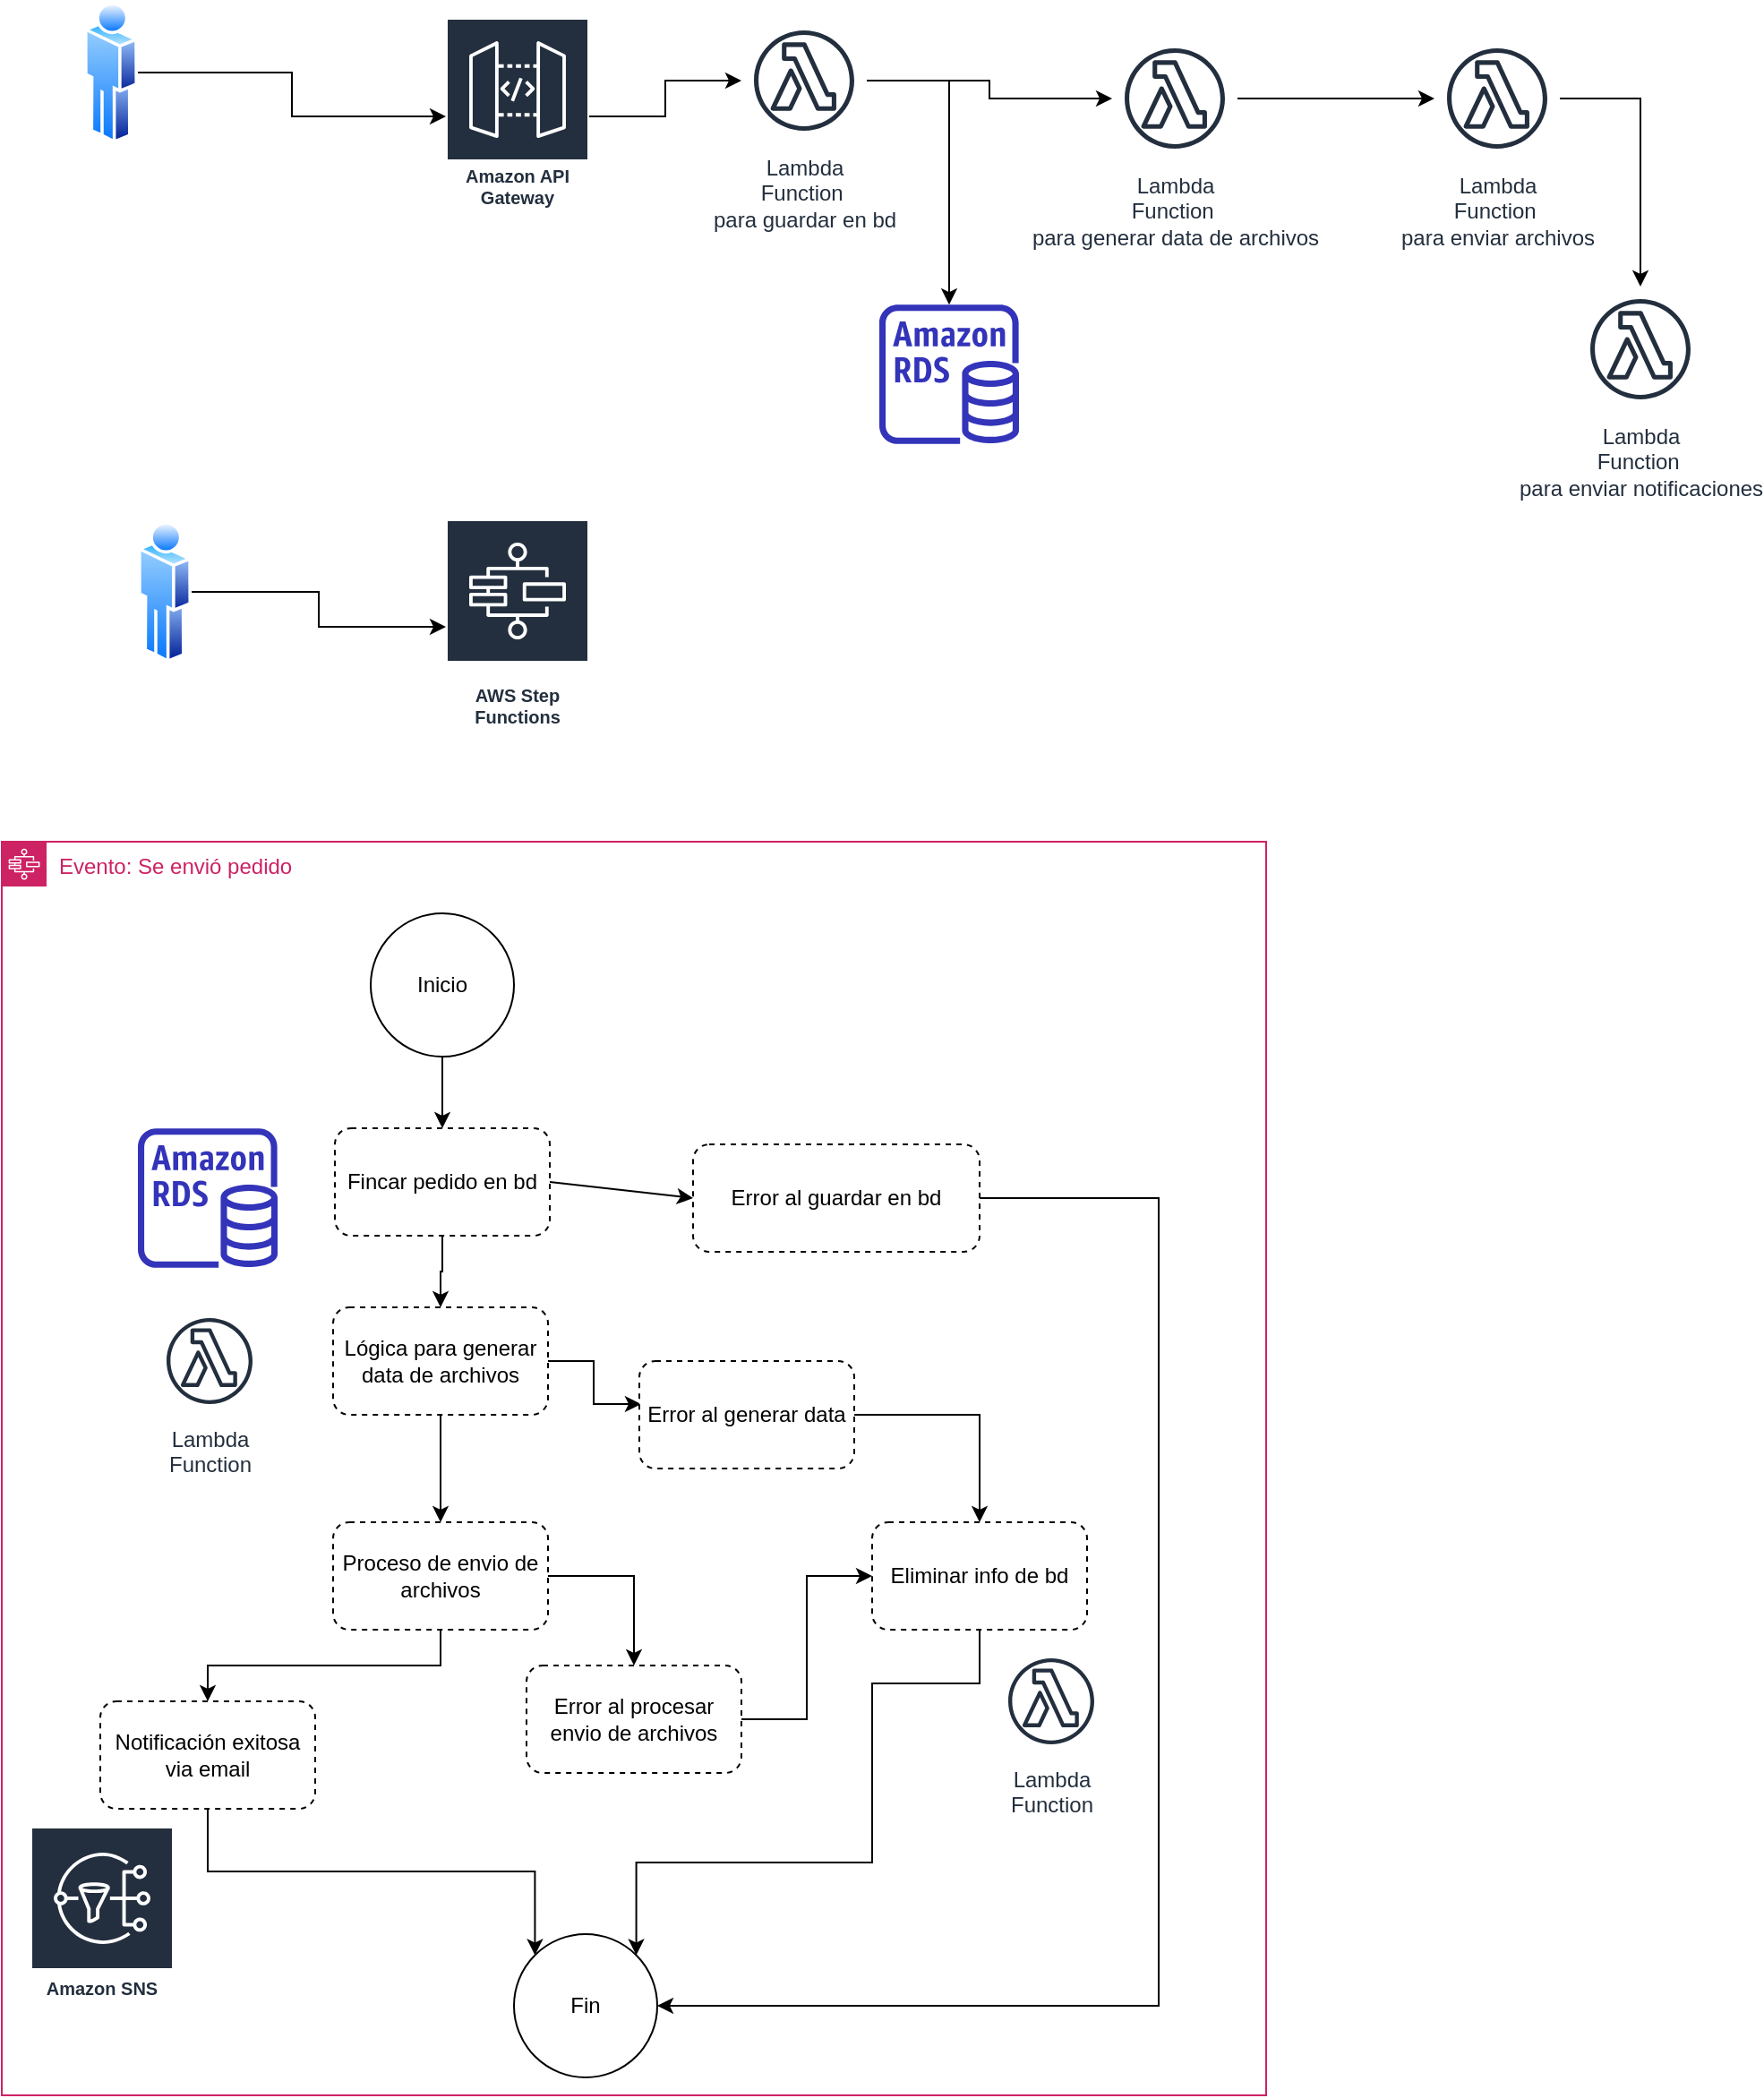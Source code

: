 <mxfile version="14.2.4" type="github">
  <diagram id="Q9qDFViIi6g_7l0wx6bQ" name="Page-1">
    <mxGraphModel dx="1243" dy="870" grid="1" gridSize="10" guides="1" tooltips="1" connect="1" arrows="1" fold="1" page="1" pageScale="1" pageWidth="1100" pageHeight="850" math="0" shadow="0">
      <root>
        <mxCell id="0" />
        <mxCell id="1" parent="0" />
        <mxCell id="W36dBCYrXXzjvsI2Zu5R-28" style="edgeStyle=orthogonalEdgeStyle;rounded=0;orthogonalLoop=1;jettySize=auto;html=1;exitX=1;exitY=0.5;exitDx=0;exitDy=0;" edge="1" parent="1" source="6pZVVGDxnzAvVJNCNEGO-1" target="W36dBCYrXXzjvsI2Zu5R-27">
          <mxGeometry relative="1" as="geometry" />
        </mxCell>
        <mxCell id="6pZVVGDxnzAvVJNCNEGO-1" value="" style="aspect=fixed;perimeter=ellipsePerimeter;html=1;align=center;shadow=0;dashed=0;spacingTop=3;image;image=img/lib/active_directory/user.svg;" parent="1" vertex="1">
          <mxGeometry x="136" y="740" width="30" height="81.08" as="geometry" />
        </mxCell>
        <mxCell id="6pZVVGDxnzAvVJNCNEGO-4" value="Evento: Se envió pedido" style="points=[[0,0],[0.25,0],[0.5,0],[0.75,0],[1,0],[1,0.25],[1,0.5],[1,0.75],[1,1],[0.75,1],[0.5,1],[0.25,1],[0,1],[0,0.75],[0,0.5],[0,0.25]];outlineConnect=0;gradientColor=none;html=1;whiteSpace=wrap;fontSize=12;fontStyle=0;shape=mxgraph.aws4.group;grIcon=mxgraph.aws4.group_aws_step_functions_workflow;strokeColor=#CD2264;fillColor=none;verticalAlign=top;align=left;spacingLeft=30;fontColor=#CD2264;dashed=0;" parent="1" vertex="1">
          <mxGeometry x="60" y="920" width="706" height="700" as="geometry" />
        </mxCell>
        <mxCell id="W36dBCYrXXzjvsI2Zu5R-9" value="" style="edgeStyle=none;rounded=0;orthogonalLoop=1;jettySize=auto;html=1;" edge="1" parent="1" source="6pZVVGDxnzAvVJNCNEGO-5" target="6pZVVGDxnzAvVJNCNEGO-6">
          <mxGeometry relative="1" as="geometry" />
        </mxCell>
        <mxCell id="6pZVVGDxnzAvVJNCNEGO-5" value="Inicio" style="ellipse;whiteSpace=wrap;html=1;aspect=fixed;" parent="1" vertex="1">
          <mxGeometry x="266" y="960" width="80" height="80" as="geometry" />
        </mxCell>
        <mxCell id="W36dBCYrXXzjvsI2Zu5R-11" style="edgeStyle=none;rounded=0;orthogonalLoop=1;jettySize=auto;html=1;exitX=1;exitY=0.5;exitDx=0;exitDy=0;entryX=0;entryY=0.5;entryDx=0;entryDy=0;" edge="1" parent="1" source="6pZVVGDxnzAvVJNCNEGO-6" target="W36dBCYrXXzjvsI2Zu5R-4">
          <mxGeometry relative="1" as="geometry" />
        </mxCell>
        <mxCell id="W36dBCYrXXzjvsI2Zu5R-17" style="edgeStyle=orthogonalEdgeStyle;rounded=0;orthogonalLoop=1;jettySize=auto;html=1;exitX=0.5;exitY=1;exitDx=0;exitDy=0;entryX=0.5;entryY=0;entryDx=0;entryDy=0;" edge="1" parent="1" source="6pZVVGDxnzAvVJNCNEGO-6" target="6pZVVGDxnzAvVJNCNEGO-10">
          <mxGeometry relative="1" as="geometry" />
        </mxCell>
        <mxCell id="6pZVVGDxnzAvVJNCNEGO-6" value="Fincar pedido en bd" style="rounded=1;whiteSpace=wrap;html=1;dashed=1;" parent="1" vertex="1">
          <mxGeometry x="246" y="1080" width="120" height="60" as="geometry" />
        </mxCell>
        <mxCell id="6pZVVGDxnzAvVJNCNEGO-9" value="" style="outlineConnect=0;fontColor=#232F3E;gradientColor=none;fillColor=#3334B9;strokeColor=none;dashed=0;verticalLabelPosition=bottom;verticalAlign=top;align=center;html=1;fontSize=12;fontStyle=0;aspect=fixed;pointerEvents=1;shape=mxgraph.aws4.rds_instance;" parent="1" vertex="1">
          <mxGeometry x="136" y="1080" width="78" height="78" as="geometry" />
        </mxCell>
        <mxCell id="W36dBCYrXXzjvsI2Zu5R-14" style="edgeStyle=orthogonalEdgeStyle;rounded=0;orthogonalLoop=1;jettySize=auto;html=1;exitX=1;exitY=0.5;exitDx=0;exitDy=0;entryX=0.008;entryY=0.4;entryDx=0;entryDy=0;entryPerimeter=0;" edge="1" parent="1" source="6pZVVGDxnzAvVJNCNEGO-10" target="W36dBCYrXXzjvsI2Zu5R-5">
          <mxGeometry relative="1" as="geometry" />
        </mxCell>
        <mxCell id="W36dBCYrXXzjvsI2Zu5R-18" style="edgeStyle=orthogonalEdgeStyle;rounded=0;orthogonalLoop=1;jettySize=auto;html=1;exitX=0.5;exitY=1;exitDx=0;exitDy=0;entryX=0.5;entryY=0;entryDx=0;entryDy=0;" edge="1" parent="1" source="6pZVVGDxnzAvVJNCNEGO-10" target="W36dBCYrXXzjvsI2Zu5R-1">
          <mxGeometry relative="1" as="geometry" />
        </mxCell>
        <mxCell id="6pZVVGDxnzAvVJNCNEGO-10" value="Lógica para generar data de archivos" style="rounded=1;whiteSpace=wrap;html=1;dashed=1;" parent="1" vertex="1">
          <mxGeometry x="245" y="1180" width="120" height="60" as="geometry" />
        </mxCell>
        <mxCell id="6pZVVGDxnzAvVJNCNEGO-13" value="Lambda&#xa;Function" style="outlineConnect=0;fontColor=#232F3E;gradientColor=none;strokeColor=#232F3E;fillColor=#ffffff;dashed=0;verticalLabelPosition=bottom;verticalAlign=top;align=center;html=1;fontSize=12;fontStyle=0;aspect=fixed;shape=mxgraph.aws4.resourceIcon;resIcon=mxgraph.aws4.lambda_function;rounded=1;" parent="1" vertex="1">
          <mxGeometry x="146" y="1180" width="60" height="60" as="geometry" />
        </mxCell>
        <mxCell id="W36dBCYrXXzjvsI2Zu5R-19" style="edgeStyle=orthogonalEdgeStyle;rounded=0;orthogonalLoop=1;jettySize=auto;html=1;exitX=0.5;exitY=1;exitDx=0;exitDy=0;entryX=0.5;entryY=0;entryDx=0;entryDy=0;" edge="1" parent="1" source="W36dBCYrXXzjvsI2Zu5R-1" target="W36dBCYrXXzjvsI2Zu5R-2">
          <mxGeometry relative="1" as="geometry" />
        </mxCell>
        <mxCell id="W36dBCYrXXzjvsI2Zu5R-22" style="edgeStyle=orthogonalEdgeStyle;rounded=0;orthogonalLoop=1;jettySize=auto;html=1;exitX=1;exitY=0.5;exitDx=0;exitDy=0;entryX=0.5;entryY=0;entryDx=0;entryDy=0;" edge="1" parent="1" source="W36dBCYrXXzjvsI2Zu5R-1" target="W36dBCYrXXzjvsI2Zu5R-21">
          <mxGeometry relative="1" as="geometry" />
        </mxCell>
        <mxCell id="W36dBCYrXXzjvsI2Zu5R-1" value="Proceso de envio de archivos" style="rounded=1;whiteSpace=wrap;html=1;dashed=1;" vertex="1" parent="1">
          <mxGeometry x="245" y="1300" width="120" height="60" as="geometry" />
        </mxCell>
        <mxCell id="W36dBCYrXXzjvsI2Zu5R-20" style="edgeStyle=orthogonalEdgeStyle;rounded=0;orthogonalLoop=1;jettySize=auto;html=1;exitX=0.5;exitY=1;exitDx=0;exitDy=0;entryX=0;entryY=0;entryDx=0;entryDy=0;" edge="1" parent="1" source="W36dBCYrXXzjvsI2Zu5R-2" target="W36dBCYrXXzjvsI2Zu5R-10">
          <mxGeometry relative="1" as="geometry" />
        </mxCell>
        <mxCell id="W36dBCYrXXzjvsI2Zu5R-2" value="Notificación exitosa via email" style="rounded=1;whiteSpace=wrap;html=1;dashed=1;" vertex="1" parent="1">
          <mxGeometry x="115" y="1400" width="120" height="60" as="geometry" />
        </mxCell>
        <mxCell id="W36dBCYrXXzjvsI2Zu5R-3" value="Amazon SNS" style="outlineConnect=0;fontColor=#232F3E;gradientColor=none;strokeColor=#ffffff;fillColor=#232F3E;dashed=0;verticalLabelPosition=middle;verticalAlign=bottom;align=center;html=1;whiteSpace=wrap;fontSize=10;fontStyle=1;spacing=3;shape=mxgraph.aws4.productIcon;prIcon=mxgraph.aws4.sns;" vertex="1" parent="1">
          <mxGeometry x="76" y="1470" width="80" height="100" as="geometry" />
        </mxCell>
        <mxCell id="W36dBCYrXXzjvsI2Zu5R-13" style="edgeStyle=orthogonalEdgeStyle;rounded=0;orthogonalLoop=1;jettySize=auto;html=1;exitX=1;exitY=0.5;exitDx=0;exitDy=0;entryX=1;entryY=0.5;entryDx=0;entryDy=0;" edge="1" parent="1" source="W36dBCYrXXzjvsI2Zu5R-4" target="W36dBCYrXXzjvsI2Zu5R-10">
          <mxGeometry relative="1" as="geometry">
            <Array as="points">
              <mxPoint x="706" y="1119" />
              <mxPoint x="706" y="1570" />
            </Array>
          </mxGeometry>
        </mxCell>
        <mxCell id="W36dBCYrXXzjvsI2Zu5R-4" value="Error al guardar en bd" style="rounded=1;whiteSpace=wrap;html=1;dashed=1;" vertex="1" parent="1">
          <mxGeometry x="446" y="1089" width="160" height="60" as="geometry" />
        </mxCell>
        <mxCell id="W36dBCYrXXzjvsI2Zu5R-15" style="edgeStyle=orthogonalEdgeStyle;rounded=0;orthogonalLoop=1;jettySize=auto;html=1;exitX=1;exitY=0.5;exitDx=0;exitDy=0;" edge="1" parent="1" source="W36dBCYrXXzjvsI2Zu5R-5" target="W36dBCYrXXzjvsI2Zu5R-6">
          <mxGeometry relative="1" as="geometry" />
        </mxCell>
        <mxCell id="W36dBCYrXXzjvsI2Zu5R-5" value="Error al generar data" style="rounded=1;whiteSpace=wrap;html=1;dashed=1;" vertex="1" parent="1">
          <mxGeometry x="416" y="1210" width="120" height="60" as="geometry" />
        </mxCell>
        <mxCell id="W36dBCYrXXzjvsI2Zu5R-16" style="edgeStyle=orthogonalEdgeStyle;rounded=0;orthogonalLoop=1;jettySize=auto;html=1;exitX=0.5;exitY=1;exitDx=0;exitDy=0;entryX=1;entryY=0;entryDx=0;entryDy=0;" edge="1" parent="1" source="W36dBCYrXXzjvsI2Zu5R-6" target="W36dBCYrXXzjvsI2Zu5R-10">
          <mxGeometry relative="1" as="geometry">
            <Array as="points">
              <mxPoint x="606" y="1390" />
              <mxPoint x="546" y="1390" />
              <mxPoint x="546" y="1490" />
              <mxPoint x="414" y="1490" />
            </Array>
          </mxGeometry>
        </mxCell>
        <mxCell id="W36dBCYrXXzjvsI2Zu5R-6" value="Eliminar info de bd" style="rounded=1;whiteSpace=wrap;html=1;dashed=1;" vertex="1" parent="1">
          <mxGeometry x="546" y="1300" width="120" height="60" as="geometry" />
        </mxCell>
        <mxCell id="W36dBCYrXXzjvsI2Zu5R-10" value="Fin" style="ellipse;whiteSpace=wrap;html=1;aspect=fixed;" vertex="1" parent="1">
          <mxGeometry x="346" y="1530" width="80" height="80" as="geometry" />
        </mxCell>
        <mxCell id="W36dBCYrXXzjvsI2Zu5R-23" style="edgeStyle=orthogonalEdgeStyle;rounded=0;orthogonalLoop=1;jettySize=auto;html=1;exitX=1;exitY=0.5;exitDx=0;exitDy=0;entryX=0;entryY=0.5;entryDx=0;entryDy=0;" edge="1" parent="1" source="W36dBCYrXXzjvsI2Zu5R-21" target="W36dBCYrXXzjvsI2Zu5R-6">
          <mxGeometry relative="1" as="geometry" />
        </mxCell>
        <mxCell id="W36dBCYrXXzjvsI2Zu5R-21" value="Error al procesar envio de archivos" style="rounded=1;whiteSpace=wrap;html=1;dashed=1;" vertex="1" parent="1">
          <mxGeometry x="353" y="1380" width="120" height="60" as="geometry" />
        </mxCell>
        <mxCell id="W36dBCYrXXzjvsI2Zu5R-27" value="AWS Step Functions" style="outlineConnect=0;fontColor=#232F3E;gradientColor=none;strokeColor=#ffffff;fillColor=#232F3E;dashed=0;verticalLabelPosition=middle;verticalAlign=bottom;align=center;html=1;whiteSpace=wrap;fontSize=10;fontStyle=1;spacing=3;shape=mxgraph.aws4.productIcon;prIcon=mxgraph.aws4.step_functions;" vertex="1" parent="1">
          <mxGeometry x="308" y="740" width="80" height="120" as="geometry" />
        </mxCell>
        <mxCell id="W36dBCYrXXzjvsI2Zu5R-30" value="Lambda&#xa;Function" style="outlineConnect=0;fontColor=#232F3E;gradientColor=none;strokeColor=#232F3E;fillColor=#ffffff;dashed=0;verticalLabelPosition=bottom;verticalAlign=top;align=center;html=1;fontSize=12;fontStyle=0;aspect=fixed;shape=mxgraph.aws4.resourceIcon;resIcon=mxgraph.aws4.lambda_function;rounded=1;" vertex="1" parent="1">
          <mxGeometry x="616" y="1370" width="60" height="60" as="geometry" />
        </mxCell>
        <mxCell id="W36dBCYrXXzjvsI2Zu5R-32" style="edgeStyle=orthogonalEdgeStyle;rounded=0;orthogonalLoop=1;jettySize=auto;html=1;exitX=1;exitY=0.5;exitDx=0;exitDy=0;" edge="1" parent="1" source="W36dBCYrXXzjvsI2Zu5R-31" target="W36dBCYrXXzjvsI2Zu5R-33">
          <mxGeometry relative="1" as="geometry">
            <mxPoint x="288" y="509" as="targetPoint" />
          </mxGeometry>
        </mxCell>
        <mxCell id="W36dBCYrXXzjvsI2Zu5R-31" value="" style="aspect=fixed;perimeter=ellipsePerimeter;html=1;align=center;shadow=0;dashed=0;spacingTop=3;image;image=img/lib/active_directory/user.svg;" vertex="1" parent="1">
          <mxGeometry x="106" y="450" width="30" height="81.08" as="geometry" />
        </mxCell>
        <mxCell id="W36dBCYrXXzjvsI2Zu5R-35" style="edgeStyle=orthogonalEdgeStyle;rounded=0;orthogonalLoop=1;jettySize=auto;html=1;" edge="1" parent="1" source="W36dBCYrXXzjvsI2Zu5R-33" target="W36dBCYrXXzjvsI2Zu5R-34">
          <mxGeometry relative="1" as="geometry" />
        </mxCell>
        <mxCell id="W36dBCYrXXzjvsI2Zu5R-33" value="Amazon API Gateway" style="outlineConnect=0;fontColor=#232F3E;gradientColor=none;strokeColor=#ffffff;fillColor=#232F3E;dashed=0;verticalLabelPosition=middle;verticalAlign=bottom;align=center;html=1;whiteSpace=wrap;fontSize=10;fontStyle=1;spacing=3;shape=mxgraph.aws4.productIcon;prIcon=mxgraph.aws4.api_gateway;" vertex="1" parent="1">
          <mxGeometry x="308" y="460" width="80" height="110" as="geometry" />
        </mxCell>
        <mxCell id="W36dBCYrXXzjvsI2Zu5R-39" style="edgeStyle=orthogonalEdgeStyle;rounded=0;orthogonalLoop=1;jettySize=auto;html=1;" edge="1" parent="1" source="W36dBCYrXXzjvsI2Zu5R-34" target="W36dBCYrXXzjvsI2Zu5R-38">
          <mxGeometry relative="1" as="geometry" />
        </mxCell>
        <mxCell id="W36dBCYrXXzjvsI2Zu5R-41" style="edgeStyle=orthogonalEdgeStyle;rounded=0;orthogonalLoop=1;jettySize=auto;html=1;" edge="1" parent="1" source="W36dBCYrXXzjvsI2Zu5R-34" target="W36dBCYrXXzjvsI2Zu5R-40">
          <mxGeometry relative="1" as="geometry" />
        </mxCell>
        <mxCell id="W36dBCYrXXzjvsI2Zu5R-34" value="Lambda&lt;br&gt;Function&amp;nbsp;&lt;br&gt;para guardar en bd" style="outlineConnect=0;fontColor=#232F3E;gradientColor=none;strokeColor=#232F3E;fillColor=#ffffff;dashed=0;verticalLabelPosition=bottom;verticalAlign=top;align=center;html=1;fontSize=12;fontStyle=0;aspect=fixed;shape=mxgraph.aws4.resourceIcon;resIcon=mxgraph.aws4.lambda_function;rounded=1;" vertex="1" parent="1">
          <mxGeometry x="473" y="460" width="70" height="70" as="geometry" />
        </mxCell>
        <mxCell id="W36dBCYrXXzjvsI2Zu5R-38" value="" style="outlineConnect=0;fontColor=#232F3E;gradientColor=none;fillColor=#3334B9;strokeColor=none;dashed=0;verticalLabelPosition=bottom;verticalAlign=top;align=center;html=1;fontSize=12;fontStyle=0;aspect=fixed;pointerEvents=1;shape=mxgraph.aws4.rds_instance;" vertex="1" parent="1">
          <mxGeometry x="550" y="620" width="78" height="78" as="geometry" />
        </mxCell>
        <mxCell id="W36dBCYrXXzjvsI2Zu5R-43" value="" style="edgeStyle=orthogonalEdgeStyle;rounded=0;orthogonalLoop=1;jettySize=auto;html=1;" edge="1" parent="1" source="W36dBCYrXXzjvsI2Zu5R-40" target="W36dBCYrXXzjvsI2Zu5R-42">
          <mxGeometry relative="1" as="geometry" />
        </mxCell>
        <mxCell id="W36dBCYrXXzjvsI2Zu5R-40" value="Lambda&lt;br&gt;Function&amp;nbsp;&lt;br&gt;para generar data de archivos" style="outlineConnect=0;fontColor=#232F3E;gradientColor=none;strokeColor=#232F3E;fillColor=#ffffff;dashed=0;verticalLabelPosition=bottom;verticalAlign=top;align=center;html=1;fontSize=12;fontStyle=0;aspect=fixed;shape=mxgraph.aws4.resourceIcon;resIcon=mxgraph.aws4.lambda_function;rounded=1;" vertex="1" parent="1">
          <mxGeometry x="680" y="470" width="70" height="70" as="geometry" />
        </mxCell>
        <mxCell id="W36dBCYrXXzjvsI2Zu5R-47" value="" style="edgeStyle=orthogonalEdgeStyle;rounded=0;orthogonalLoop=1;jettySize=auto;html=1;" edge="1" parent="1" source="W36dBCYrXXzjvsI2Zu5R-42" target="W36dBCYrXXzjvsI2Zu5R-46">
          <mxGeometry relative="1" as="geometry" />
        </mxCell>
        <mxCell id="W36dBCYrXXzjvsI2Zu5R-42" value="Lambda&lt;br&gt;Function&amp;nbsp;&lt;br&gt;para enviar archivos" style="outlineConnect=0;fontColor=#232F3E;gradientColor=none;strokeColor=#232F3E;fillColor=#ffffff;dashed=0;verticalLabelPosition=bottom;verticalAlign=top;align=center;html=1;fontSize=12;fontStyle=0;aspect=fixed;shape=mxgraph.aws4.resourceIcon;resIcon=mxgraph.aws4.lambda_function;rounded=1;" vertex="1" parent="1">
          <mxGeometry x="860" y="470" width="70" height="70" as="geometry" />
        </mxCell>
        <mxCell id="W36dBCYrXXzjvsI2Zu5R-46" value="Lambda&lt;br&gt;Function&amp;nbsp;&lt;br&gt;para enviar notificaciones" style="outlineConnect=0;fontColor=#232F3E;gradientColor=none;strokeColor=#232F3E;fillColor=#ffffff;dashed=0;verticalLabelPosition=bottom;verticalAlign=top;align=center;html=1;fontSize=12;fontStyle=0;aspect=fixed;shape=mxgraph.aws4.resourceIcon;resIcon=mxgraph.aws4.lambda_function;rounded=1;" vertex="1" parent="1">
          <mxGeometry x="940" y="610" width="70" height="70" as="geometry" />
        </mxCell>
      </root>
    </mxGraphModel>
  </diagram>
</mxfile>
